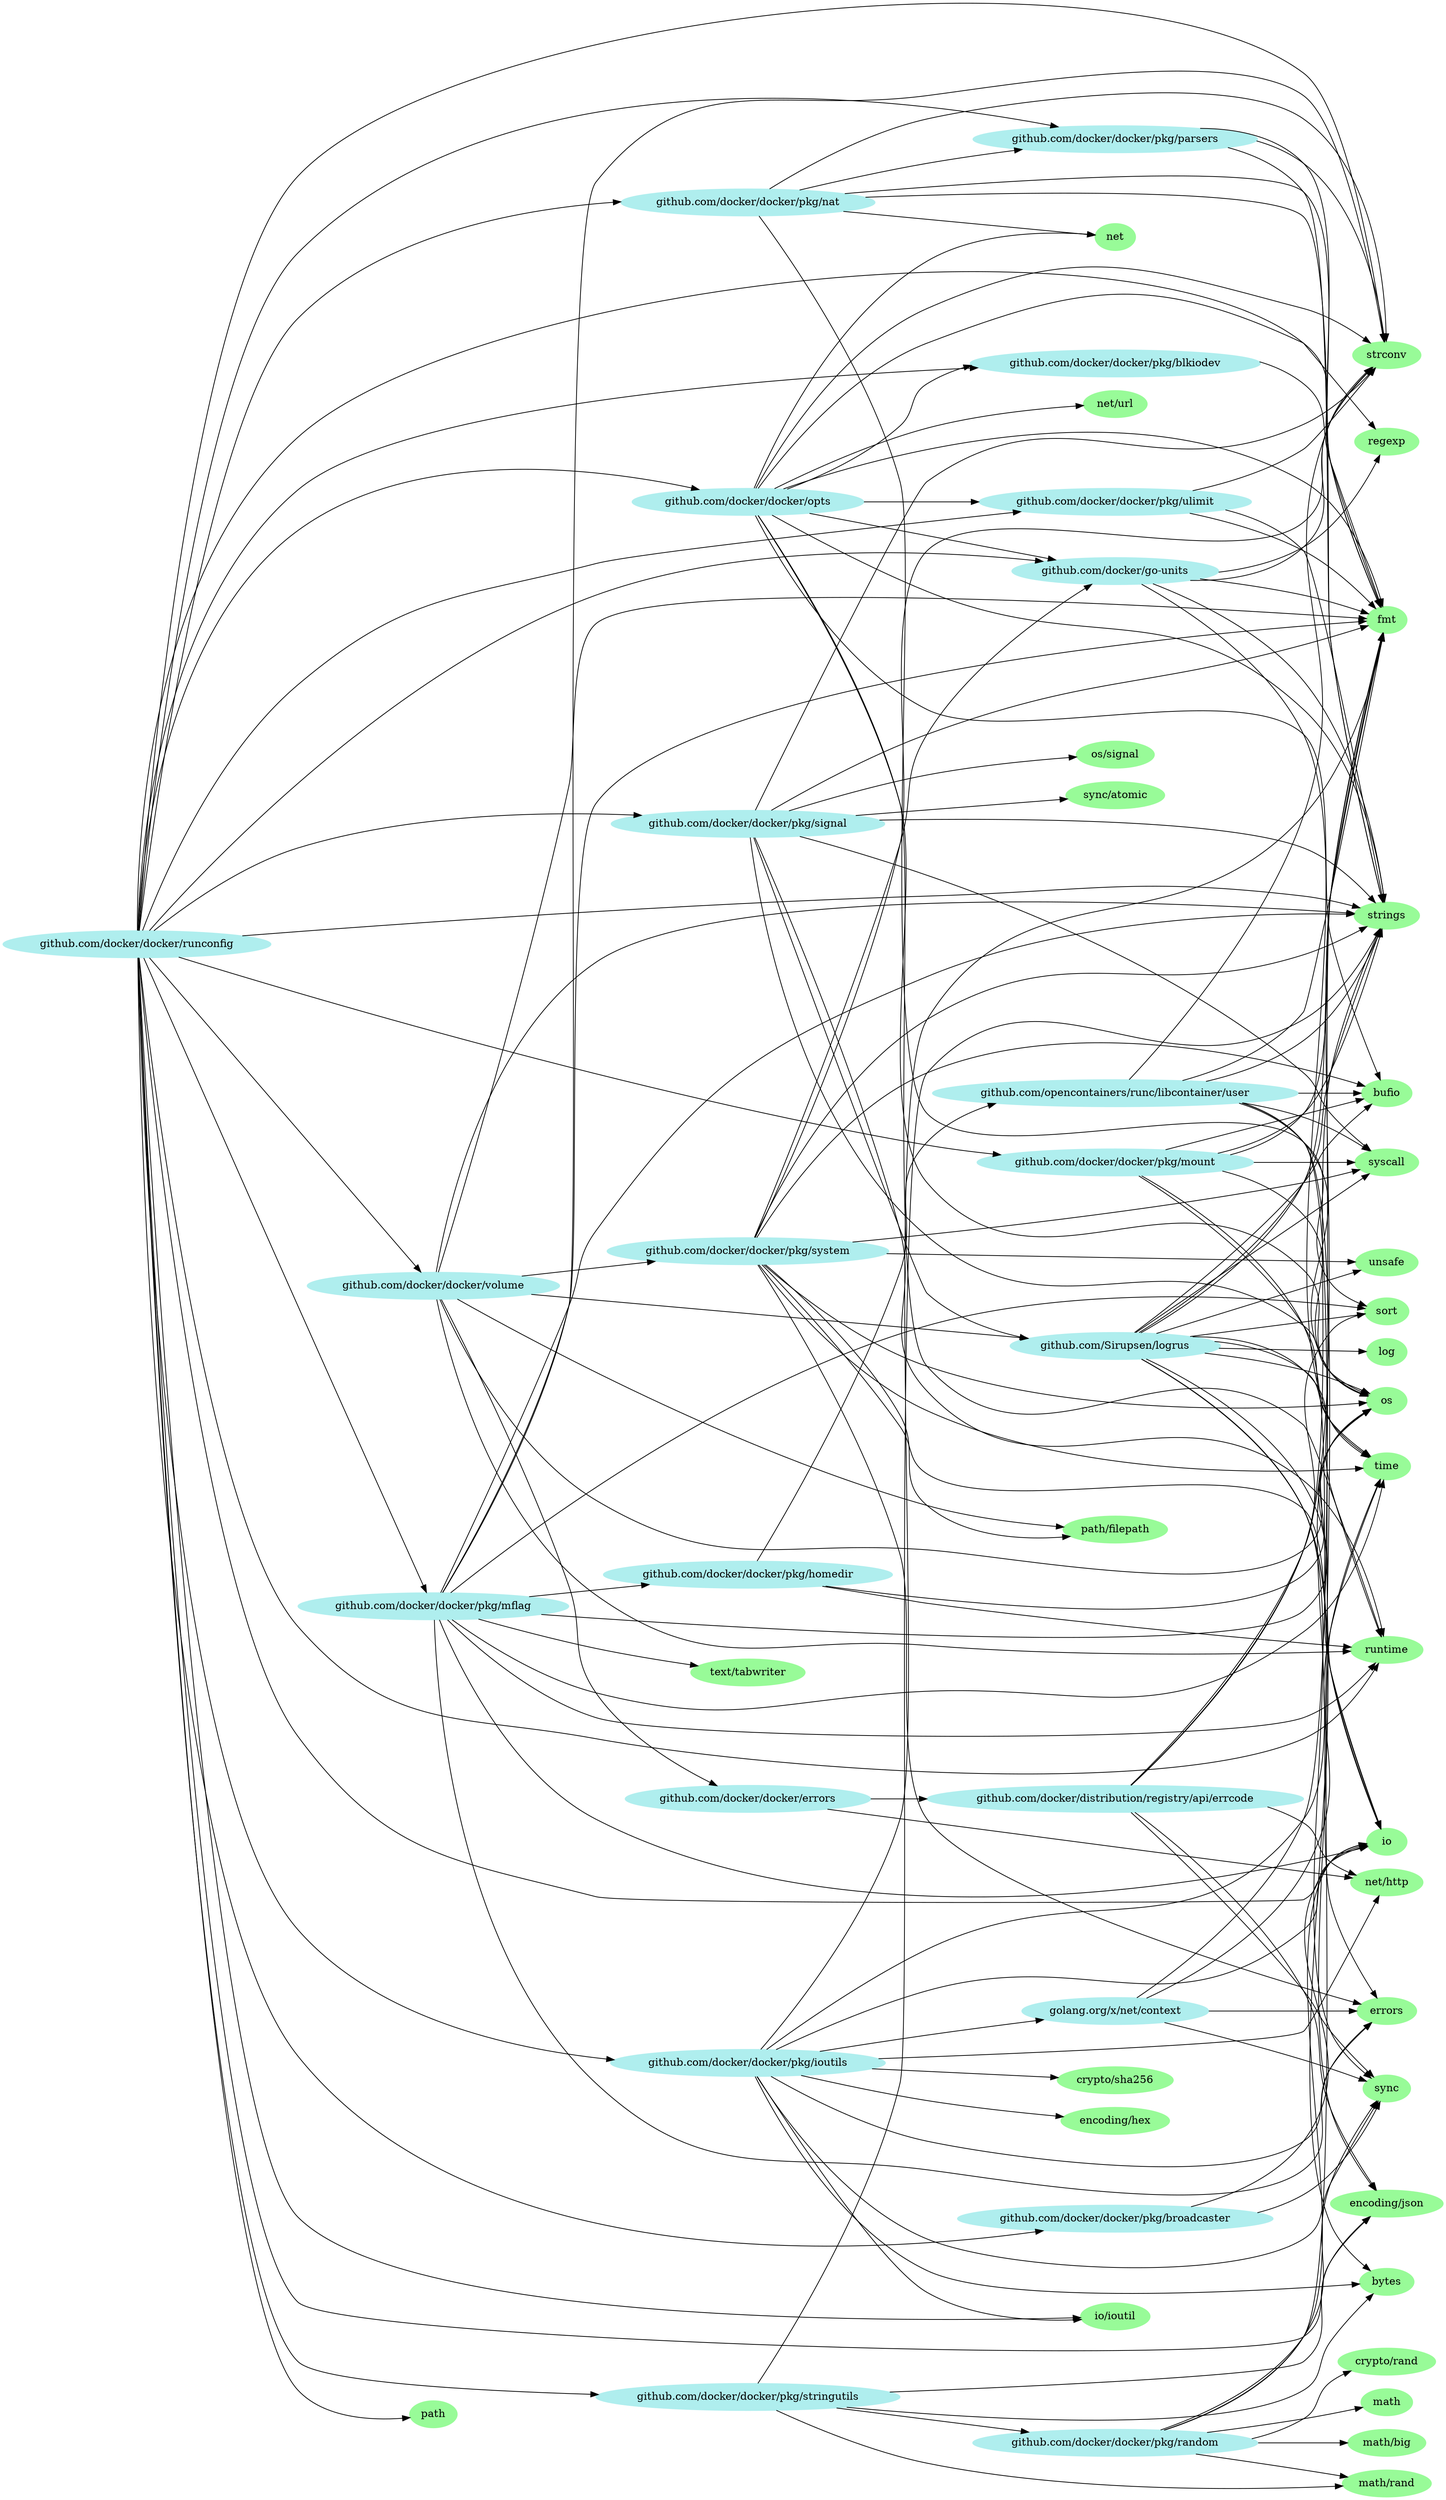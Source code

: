 digraph godep {
rankdir="LR"
0 [label="time" style="filled" color="palegreen"];
1 [label="github.com/docker/docker/pkg/mount" style="filled" color="paleturquoise"];
1 -> 2;
1 -> 3;
1 -> 4;
1 -> 5;
1 -> 6;
1 -> 7;
1 -> 0;
8 [label="encoding/json" style="filled" color="palegreen"];
9 [label="os/signal" style="filled" color="palegreen"];
10 [label="github.com/docker/docker/opts" style="filled" color="paleturquoise"];
10 -> 2;
10 -> 3;
10 -> 11;
10 -> 12;
10 -> 13;
10 -> 14;
10 -> 15;
10 -> 5;
10 -> 16;
10 -> 17;
10 -> 18;
10 -> 6;
19 [label="unsafe" style="filled" color="palegreen"];
20 [label="math/big" style="filled" color="palegreen"];
3 [label="fmt" style="filled" color="palegreen"];
17 [label="runtime" style="filled" color="palegreen"];
21 [label="github.com/docker/docker/pkg/homedir" style="filled" color="paleturquoise"];
21 -> 22;
21 -> 5;
21 -> 17;
23 [label="github.com/docker/docker/pkg/random" style="filled" color="paleturquoise"];
23 -> 24;
23 -> 4;
23 -> 25;
23 -> 20;
23 -> 26;
23 -> 27;
23 -> 0;
28 [label="path/filepath" style="filled" color="palegreen"];
29 [label="github.com/docker/docker/pkg/ioutils" style="filled" color="paleturquoise"];
29 -> 30;
29 -> 31;
29 -> 32;
29 -> 33;
29 -> 3;
29 -> 34;
29 -> 4;
29 -> 35;
29 -> 36;
29 -> 5;
29 -> 27;
36 [label="net/http" style="filled" color="palegreen"];
37 [label="github.com/docker/docker/pkg/signal" style="filled" color="paleturquoise"];
37 -> 3;
37 -> 38;
37 -> 5;
37 -> 9;
37 -> 17;
37 -> 18;
37 -> 6;
37 -> 39;
37 -> 7;
18 [label="strconv" style="filled" color="palegreen"];
15 [label="net/url" style="filled" color="palegreen"];
33 [label="errors" style="filled" color="palegreen"];
34 [label="golang.org/x/net/context" style="filled" color="paleturquoise"];
34 -> 33;
34 -> 3;
34 -> 27;
34 -> 0;
24 [label="crypto/rand" style="filled" color="palegreen"];
12 [label="github.com/docker/docker/pkg/ulimit" style="filled" color="paleturquoise"];
12 -> 3;
12 -> 18;
12 -> 6;
14 [label="net" style="filled" color="palegreen"];
40 [label="github.com/docker/docker/pkg/broadcaster" style="filled" color="paleturquoise"];
40 -> 4;
40 -> 27;
7 [label="syscall" style="filled" color="palegreen"];
41 [label="log" style="filled" color="palegreen"];
39 [label="sync/atomic" style="filled" color="palegreen"];
25 [label="math" style="filled" color="palegreen"];
11 [label="github.com/docker/docker/pkg/blkiodev" style="filled" color="paleturquoise"];
11 -> 3;
30 [label="bytes" style="filled" color="palegreen"];
32 [label="encoding/hex" style="filled" color="palegreen"];
38 [label="github.com/Sirupsen/logrus" style="filled" color="paleturquoise"];
38 -> 2;
38 -> 30;
38 -> 8;
38 -> 3;
38 -> 4;
38 -> 41;
38 -> 5;
38 -> 17;
38 -> 42;
38 -> 6;
38 -> 27;
38 -> 7;
38 -> 0;
38 -> 19;
27 [label="sync" style="filled" color="palegreen"];
43 [label="text/tabwriter" style="filled" color="palegreen"];
44 [label="github.com/docker/docker/pkg/nat" style="filled" color="paleturquoise"];
44 -> 3;
44 -> 45;
44 -> 14;
44 -> 42;
44 -> 18;
44 -> 6;
45 [label="github.com/docker/docker/pkg/parsers" style="filled" color="paleturquoise"];
45 -> 3;
45 -> 18;
45 -> 6;
13 [label="github.com/docker/go-units" style="filled" color="paleturquoise"];
13 -> 3;
13 -> 16;
13 -> 18;
13 -> 6;
13 -> 0;
4 [label="io" style="filled" color="palegreen"];
46 [label="github.com/docker/docker/pkg/system" style="filled" color="paleturquoise"];
46 -> 2;
46 -> 33;
46 -> 13;
46 -> 4;
46 -> 5;
46 -> 28;
46 -> 18;
46 -> 6;
46 -> 7;
46 -> 0;
46 -> 19;
31 [label="crypto/sha256" style="filled" color="palegreen"];
35 [label="io/ioutil" style="filled" color="palegreen"];
22 [label="github.com/opencontainers/runc/libcontainer/user" style="filled" color="paleturquoise"];
22 -> 2;
22 -> 33;
22 -> 3;
22 -> 4;
22 -> 5;
22 -> 18;
22 -> 6;
22 -> 7;
47 [label="github.com/docker/docker/volume" style="filled" color="paleturquoise"];
47 -> 3;
47 -> 38;
47 -> 48;
47 -> 46;
47 -> 5;
47 -> 28;
47 -> 17;
47 -> 6;
49 [label="path" style="filled" color="palegreen"];
6 [label="strings" style="filled" color="palegreen"];
50 [label="github.com/docker/docker/pkg/stringutils" style="filled" color="paleturquoise"];
50 -> 30;
50 -> 8;
50 -> 23;
50 -> 26;
50 -> 6;
48 [label="github.com/docker/docker/errors" style="filled" color="paleturquoise"];
48 -> 51;
48 -> 36;
16 [label="regexp" style="filled" color="palegreen"];
52 [label="github.com/docker/docker/pkg/mflag" style="filled" color="paleturquoise"];
52 -> 33;
52 -> 3;
52 -> 21;
52 -> 4;
52 -> 5;
52 -> 17;
52 -> 42;
52 -> 18;
52 -> 6;
52 -> 43;
52 -> 0;
42 [label="sort" style="filled" color="palegreen"];
53 [label="github.com/docker/docker/runconfig" style="filled" color="paleturquoise"];
53 -> 8;
53 -> 3;
53 -> 10;
53 -> 11;
53 -> 40;
53 -> 29;
53 -> 52;
53 -> 1;
53 -> 44;
53 -> 45;
53 -> 37;
53 -> 50;
53 -> 12;
53 -> 47;
53 -> 13;
53 -> 4;
53 -> 35;
53 -> 49;
53 -> 17;
53 -> 18;
53 -> 6;
2 [label="bufio" style="filled" color="palegreen"];
5 [label="os" style="filled" color="palegreen"];
26 [label="math/rand" style="filled" color="palegreen"];
51 [label="github.com/docker/distribution/registry/api/errcode" style="filled" color="paleturquoise"];
51 -> 8;
51 -> 3;
51 -> 36;
51 -> 42;
51 -> 6;
51 -> 27;
}

